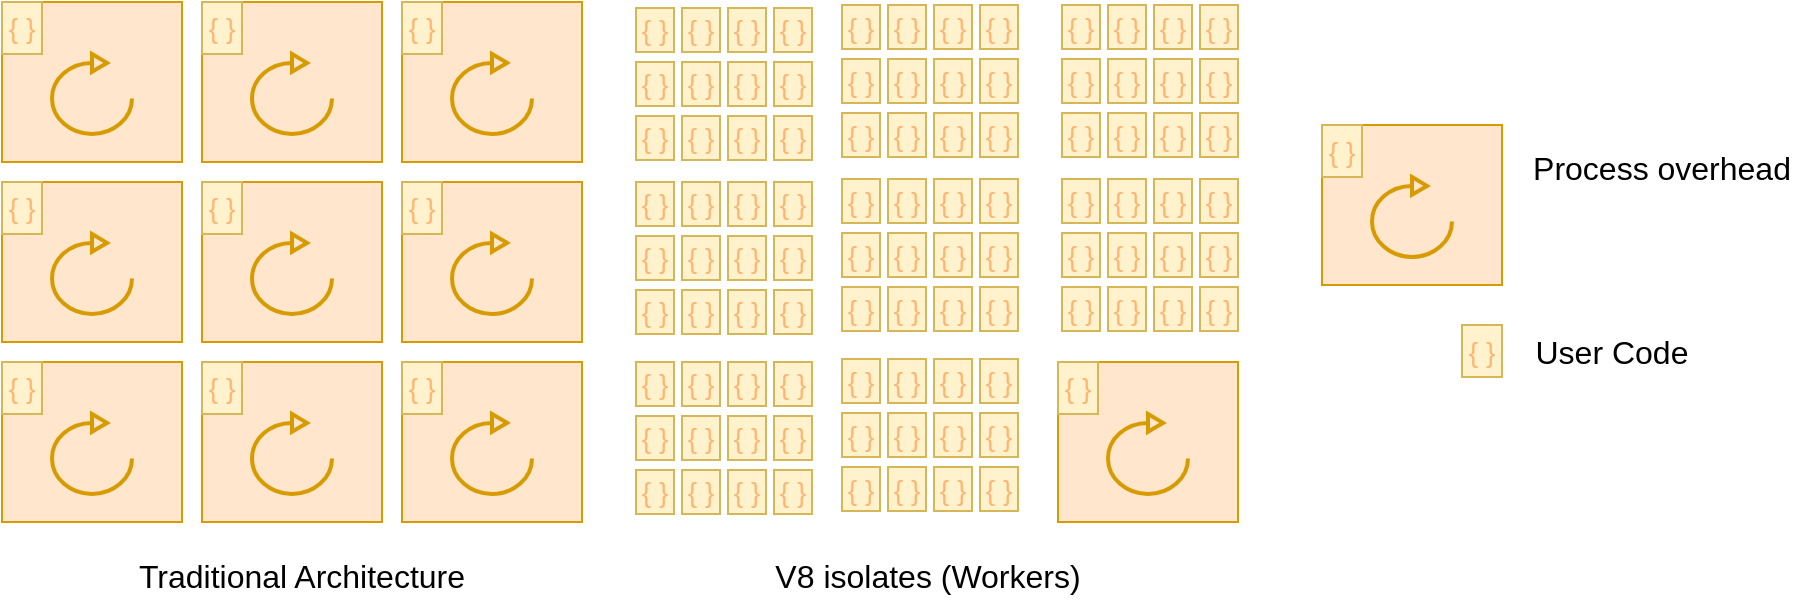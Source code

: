 <mxfile version="21.0.2" type="device"><diagram name="Page-1" id="n_CrgwmNGofPXnReMFju"><mxGraphModel dx="999" dy="666" grid="1" gridSize="10" guides="1" tooltips="1" connect="1" arrows="1" fold="1" page="1" pageScale="1" pageWidth="1169" pageHeight="827" math="0" shadow="0"><root><mxCell id="0"/><mxCell id="1" parent="0"/><mxCell id="n50sbPdN4_W5aUeC1VJb-4" value="" style="rounded=0;whiteSpace=wrap;html=1;fillColor=#ffe6cc;strokeColor=#d79b00;" vertex="1" parent="1"><mxGeometry x="160" y="240" width="90" height="80" as="geometry"/></mxCell><mxCell id="n50sbPdN4_W5aUeC1VJb-2" value="&lt;font color=&quot;#ffb570&quot; style=&quot;font-size: 14px;&quot;&gt;{ }&lt;/font&gt;" style="rounded=0;whiteSpace=wrap;html=1;fillColor=#fff2cc;strokeColor=#d6b656;" vertex="1" parent="1"><mxGeometry x="160" y="240" width="20" height="26" as="geometry"/></mxCell><mxCell id="n50sbPdN4_W5aUeC1VJb-3" value="" style="html=1;verticalLabelPosition=bottom;align=center;labelBackgroundColor=#ffffff;verticalAlign=top;strokeWidth=2;strokeColor=#d79b00;shadow=0;dashed=0;shape=mxgraph.ios7.icons.reload;fillColor=#ffe6cc;" vertex="1" parent="1"><mxGeometry x="185" y="266" width="40" height="40" as="geometry"/></mxCell><mxCell id="n50sbPdN4_W5aUeC1VJb-6" value="" style="rounded=0;whiteSpace=wrap;html=1;fillColor=#ffe6cc;strokeColor=#d79b00;" vertex="1" parent="1"><mxGeometry x="260" y="240" width="90" height="80" as="geometry"/></mxCell><mxCell id="n50sbPdN4_W5aUeC1VJb-7" value="&lt;font color=&quot;#ffb570&quot; style=&quot;font-size: 14px;&quot;&gt;{ }&lt;/font&gt;" style="rounded=0;whiteSpace=wrap;html=1;fillColor=#fff2cc;strokeColor=#d6b656;" vertex="1" parent="1"><mxGeometry x="260" y="240" width="20" height="26" as="geometry"/></mxCell><mxCell id="n50sbPdN4_W5aUeC1VJb-8" value="" style="html=1;verticalLabelPosition=bottom;align=center;labelBackgroundColor=#ffffff;verticalAlign=top;strokeWidth=2;strokeColor=#d79b00;shadow=0;dashed=0;shape=mxgraph.ios7.icons.reload;fillColor=#ffe6cc;" vertex="1" parent="1"><mxGeometry x="285" y="266" width="40" height="40" as="geometry"/></mxCell><mxCell id="n50sbPdN4_W5aUeC1VJb-9" value="" style="rounded=0;whiteSpace=wrap;html=1;fillColor=#ffe6cc;strokeColor=#d79b00;" vertex="1" parent="1"><mxGeometry x="360" y="240" width="90" height="80" as="geometry"/></mxCell><mxCell id="n50sbPdN4_W5aUeC1VJb-10" value="&lt;font color=&quot;#ffb570&quot; style=&quot;font-size: 14px;&quot;&gt;{ }&lt;/font&gt;" style="rounded=0;whiteSpace=wrap;html=1;fillColor=#fff2cc;strokeColor=#d6b656;" vertex="1" parent="1"><mxGeometry x="360" y="240" width="20" height="26" as="geometry"/></mxCell><mxCell id="n50sbPdN4_W5aUeC1VJb-11" value="" style="html=1;verticalLabelPosition=bottom;align=center;labelBackgroundColor=#ffffff;verticalAlign=top;strokeWidth=2;strokeColor=#d79b00;shadow=0;dashed=0;shape=mxgraph.ios7.icons.reload;fillColor=#ffe6cc;" vertex="1" parent="1"><mxGeometry x="385" y="266" width="40" height="40" as="geometry"/></mxCell><mxCell id="n50sbPdN4_W5aUeC1VJb-12" value="" style="rounded=0;whiteSpace=wrap;html=1;fillColor=#ffe6cc;strokeColor=#d79b00;" vertex="1" parent="1"><mxGeometry x="160" y="330" width="90" height="80" as="geometry"/></mxCell><mxCell id="n50sbPdN4_W5aUeC1VJb-13" value="&lt;font color=&quot;#ffb570&quot; style=&quot;font-size: 14px;&quot;&gt;{ }&lt;/font&gt;" style="rounded=0;whiteSpace=wrap;html=1;fillColor=#fff2cc;strokeColor=#d6b656;" vertex="1" parent="1"><mxGeometry x="160" y="330" width="20" height="26" as="geometry"/></mxCell><mxCell id="n50sbPdN4_W5aUeC1VJb-14" value="" style="html=1;verticalLabelPosition=bottom;align=center;labelBackgroundColor=#ffffff;verticalAlign=top;strokeWidth=2;strokeColor=#d79b00;shadow=0;dashed=0;shape=mxgraph.ios7.icons.reload;fillColor=#ffe6cc;" vertex="1" parent="1"><mxGeometry x="185" y="356" width="40" height="40" as="geometry"/></mxCell><mxCell id="n50sbPdN4_W5aUeC1VJb-15" value="" style="rounded=0;whiteSpace=wrap;html=1;fillColor=#ffe6cc;strokeColor=#d79b00;" vertex="1" parent="1"><mxGeometry x="260" y="330" width="90" height="80" as="geometry"/></mxCell><mxCell id="n50sbPdN4_W5aUeC1VJb-16" value="&lt;font color=&quot;#ffb570&quot; style=&quot;font-size: 14px;&quot;&gt;{ }&lt;/font&gt;" style="rounded=0;whiteSpace=wrap;html=1;fillColor=#fff2cc;strokeColor=#d6b656;" vertex="1" parent="1"><mxGeometry x="260" y="330" width="20" height="26" as="geometry"/></mxCell><mxCell id="n50sbPdN4_W5aUeC1VJb-17" value="" style="html=1;verticalLabelPosition=bottom;align=center;labelBackgroundColor=#ffffff;verticalAlign=top;strokeWidth=2;strokeColor=#d79b00;shadow=0;dashed=0;shape=mxgraph.ios7.icons.reload;fillColor=#ffe6cc;" vertex="1" parent="1"><mxGeometry x="285" y="356" width="40" height="40" as="geometry"/></mxCell><mxCell id="n50sbPdN4_W5aUeC1VJb-18" value="" style="rounded=0;whiteSpace=wrap;html=1;fillColor=#ffe6cc;strokeColor=#d79b00;" vertex="1" parent="1"><mxGeometry x="360" y="330" width="90" height="80" as="geometry"/></mxCell><mxCell id="n50sbPdN4_W5aUeC1VJb-19" value="&lt;font color=&quot;#ffb570&quot; style=&quot;font-size: 14px;&quot;&gt;{ }&lt;/font&gt;" style="rounded=0;whiteSpace=wrap;html=1;fillColor=#fff2cc;strokeColor=#d6b656;" vertex="1" parent="1"><mxGeometry x="360" y="330" width="20" height="26" as="geometry"/></mxCell><mxCell id="n50sbPdN4_W5aUeC1VJb-20" value="" style="html=1;verticalLabelPosition=bottom;align=center;labelBackgroundColor=#ffffff;verticalAlign=top;strokeWidth=2;strokeColor=#d79b00;shadow=0;dashed=0;shape=mxgraph.ios7.icons.reload;fillColor=#ffe6cc;" vertex="1" parent="1"><mxGeometry x="385" y="356" width="40" height="40" as="geometry"/></mxCell><mxCell id="n50sbPdN4_W5aUeC1VJb-21" value="" style="rounded=0;whiteSpace=wrap;html=1;fillColor=#ffe6cc;strokeColor=#d79b00;" vertex="1" parent="1"><mxGeometry x="160" y="420" width="90" height="80" as="geometry"/></mxCell><mxCell id="n50sbPdN4_W5aUeC1VJb-22" value="&lt;font color=&quot;#ffb570&quot; style=&quot;font-size: 14px;&quot;&gt;{ }&lt;/font&gt;" style="rounded=0;whiteSpace=wrap;html=1;fillColor=#fff2cc;strokeColor=#d6b656;" vertex="1" parent="1"><mxGeometry x="160" y="420" width="20" height="26" as="geometry"/></mxCell><mxCell id="n50sbPdN4_W5aUeC1VJb-23" value="" style="html=1;verticalLabelPosition=bottom;align=center;labelBackgroundColor=#ffffff;verticalAlign=top;strokeWidth=2;strokeColor=#d79b00;shadow=0;dashed=0;shape=mxgraph.ios7.icons.reload;fillColor=#ffe6cc;" vertex="1" parent="1"><mxGeometry x="185" y="446" width="40" height="40" as="geometry"/></mxCell><mxCell id="n50sbPdN4_W5aUeC1VJb-24" value="" style="rounded=0;whiteSpace=wrap;html=1;fillColor=#ffe6cc;strokeColor=#d79b00;" vertex="1" parent="1"><mxGeometry x="260" y="420" width="90" height="80" as="geometry"/></mxCell><mxCell id="n50sbPdN4_W5aUeC1VJb-25" value="&lt;font color=&quot;#ffb570&quot; style=&quot;font-size: 14px;&quot;&gt;{ }&lt;/font&gt;" style="rounded=0;whiteSpace=wrap;html=1;fillColor=#fff2cc;strokeColor=#d6b656;" vertex="1" parent="1"><mxGeometry x="260" y="420" width="20" height="26" as="geometry"/></mxCell><mxCell id="n50sbPdN4_W5aUeC1VJb-26" value="" style="html=1;verticalLabelPosition=bottom;align=center;labelBackgroundColor=#ffffff;verticalAlign=top;strokeWidth=2;strokeColor=#d79b00;shadow=0;dashed=0;shape=mxgraph.ios7.icons.reload;fillColor=#ffe6cc;" vertex="1" parent="1"><mxGeometry x="285" y="446" width="40" height="40" as="geometry"/></mxCell><mxCell id="n50sbPdN4_W5aUeC1VJb-27" value="" style="rounded=0;whiteSpace=wrap;html=1;fillColor=#ffe6cc;strokeColor=#d79b00;" vertex="1" parent="1"><mxGeometry x="360" y="420" width="90" height="80" as="geometry"/></mxCell><mxCell id="n50sbPdN4_W5aUeC1VJb-28" value="&lt;font color=&quot;#ffb570&quot; style=&quot;font-size: 14px;&quot;&gt;{ }&lt;/font&gt;" style="rounded=0;whiteSpace=wrap;html=1;fillColor=#fff2cc;strokeColor=#d6b656;" vertex="1" parent="1"><mxGeometry x="360" y="420" width="20" height="26" as="geometry"/></mxCell><mxCell id="n50sbPdN4_W5aUeC1VJb-29" value="" style="html=1;verticalLabelPosition=bottom;align=center;labelBackgroundColor=#ffffff;verticalAlign=top;strokeWidth=2;strokeColor=#d79b00;shadow=0;dashed=0;shape=mxgraph.ios7.icons.reload;fillColor=#ffe6cc;" vertex="1" parent="1"><mxGeometry x="385" y="446" width="40" height="40" as="geometry"/></mxCell><mxCell id="n50sbPdN4_W5aUeC1VJb-30" value="" style="rounded=0;whiteSpace=wrap;html=1;fillColor=#ffe6cc;strokeColor=#d79b00;" vertex="1" parent="1"><mxGeometry x="820" y="301.5" width="90" height="80" as="geometry"/></mxCell><mxCell id="n50sbPdN4_W5aUeC1VJb-31" value="&lt;font color=&quot;#ffb570&quot; style=&quot;font-size: 14px;&quot;&gt;{ }&lt;/font&gt;" style="rounded=0;whiteSpace=wrap;html=1;fillColor=#fff2cc;strokeColor=#d6b656;" vertex="1" parent="1"><mxGeometry x="820" y="301.5" width="20" height="26" as="geometry"/></mxCell><mxCell id="n50sbPdN4_W5aUeC1VJb-32" value="" style="html=1;verticalLabelPosition=bottom;align=center;labelBackgroundColor=#ffffff;verticalAlign=top;strokeWidth=2;strokeColor=#d79b00;shadow=0;dashed=0;shape=mxgraph.ios7.icons.reload;fillColor=#ffe6cc;" vertex="1" parent="1"><mxGeometry x="845" y="327.5" width="40" height="40" as="geometry"/></mxCell><mxCell id="n50sbPdN4_W5aUeC1VJb-33" value="&lt;font color=&quot;#ffb570&quot; style=&quot;font-size: 14px;&quot;&gt;{ }&lt;/font&gt;" style="rounded=0;whiteSpace=wrap;html=1;fillColor=#fff2cc;strokeColor=#d6b656;" vertex="1" parent="1"><mxGeometry x="477" y="243" width="19" height="22" as="geometry"/></mxCell><mxCell id="n50sbPdN4_W5aUeC1VJb-34" value="&lt;font color=&quot;#ffb570&quot; style=&quot;font-size: 14px;&quot;&gt;{ }&lt;/font&gt;" style="rounded=0;whiteSpace=wrap;html=1;fillColor=#fff2cc;strokeColor=#d6b656;" vertex="1" parent="1"><mxGeometry x="500" y="243" width="19" height="22" as="geometry"/></mxCell><mxCell id="n50sbPdN4_W5aUeC1VJb-36" value="&lt;font color=&quot;#ffb570&quot; style=&quot;font-size: 14px;&quot;&gt;{ }&lt;/font&gt;" style="rounded=0;whiteSpace=wrap;html=1;fillColor=#fff2cc;strokeColor=#d6b656;" vertex="1" parent="1"><mxGeometry x="500" y="270" width="19" height="22" as="geometry"/></mxCell><mxCell id="n50sbPdN4_W5aUeC1VJb-35" value="&lt;font color=&quot;#ffb570&quot; style=&quot;font-size: 14px;&quot;&gt;{ }&lt;/font&gt;" style="rounded=0;whiteSpace=wrap;html=1;fillColor=#fff2cc;strokeColor=#d6b656;" vertex="1" parent="1"><mxGeometry x="477" y="270" width="19" height="22" as="geometry"/></mxCell><mxCell id="n50sbPdN4_W5aUeC1VJb-41" value="&lt;font color=&quot;#ffb570&quot; style=&quot;font-size: 14px;&quot;&gt;{ }&lt;/font&gt;" style="rounded=0;whiteSpace=wrap;html=1;fillColor=#fff2cc;strokeColor=#d6b656;" vertex="1" parent="1"><mxGeometry x="477" y="297" width="19" height="22" as="geometry"/></mxCell><mxCell id="n50sbPdN4_W5aUeC1VJb-42" value="&lt;font color=&quot;#ffb570&quot; style=&quot;font-size: 14px;&quot;&gt;{ }&lt;/font&gt;" style="rounded=0;whiteSpace=wrap;html=1;fillColor=#fff2cc;strokeColor=#d6b656;" vertex="1" parent="1"><mxGeometry x="500" y="297" width="19" height="22" as="geometry"/></mxCell><mxCell id="n50sbPdN4_W5aUeC1VJb-43" value="&lt;font color=&quot;#ffb570&quot; style=&quot;font-size: 14px;&quot;&gt;{ }&lt;/font&gt;" style="rounded=0;whiteSpace=wrap;html=1;fillColor=#fff2cc;strokeColor=#d6b656;" vertex="1" parent="1"><mxGeometry x="523" y="297" width="19" height="22" as="geometry"/></mxCell><mxCell id="n50sbPdN4_W5aUeC1VJb-44" value="&lt;font color=&quot;#ffb570&quot; style=&quot;font-size: 14px;&quot;&gt;{ }&lt;/font&gt;" style="rounded=0;whiteSpace=wrap;html=1;fillColor=#fff2cc;strokeColor=#d6b656;strokeWidth=1;" vertex="1" parent="1"><mxGeometry x="546" y="297" width="19" height="22" as="geometry"/></mxCell><mxCell id="n50sbPdN4_W5aUeC1VJb-45" value="&lt;font color=&quot;#ffb570&quot; style=&quot;font-size: 14px;&quot;&gt;{ }&lt;/font&gt;" style="rounded=0;whiteSpace=wrap;html=1;fillColor=#fff2cc;strokeColor=#d6b656;" vertex="1" parent="1"><mxGeometry x="546" y="270" width="19" height="22" as="geometry"/></mxCell><mxCell id="n50sbPdN4_W5aUeC1VJb-46" value="&lt;font color=&quot;#ffb570&quot; style=&quot;font-size: 14px;&quot;&gt;{ }&lt;/font&gt;" style="rounded=0;whiteSpace=wrap;html=1;fillColor=#fff2cc;strokeColor=#d6b656;" vertex="1" parent="1"><mxGeometry x="523" y="270" width="19" height="22" as="geometry"/></mxCell><mxCell id="n50sbPdN4_W5aUeC1VJb-47" value="&lt;font color=&quot;#ffb570&quot; style=&quot;font-size: 14px;&quot;&gt;{ }&lt;/font&gt;" style="rounded=0;whiteSpace=wrap;html=1;fillColor=#fff2cc;strokeColor=#d6b656;" vertex="1" parent="1"><mxGeometry x="523" y="243" width="19" height="22" as="geometry"/></mxCell><mxCell id="n50sbPdN4_W5aUeC1VJb-48" value="&lt;font color=&quot;#ffb570&quot; style=&quot;font-size: 14px;&quot;&gt;{ }&lt;/font&gt;" style="rounded=0;whiteSpace=wrap;html=1;fillColor=#fff2cc;strokeColor=#d6b656;" vertex="1" parent="1"><mxGeometry x="546" y="243" width="19" height="22" as="geometry"/></mxCell><mxCell id="n50sbPdN4_W5aUeC1VJb-62" value="&lt;font color=&quot;#ffb570&quot; style=&quot;font-size: 14px;&quot;&gt;{ }&lt;/font&gt;" style="rounded=0;whiteSpace=wrap;html=1;fillColor=#fff2cc;strokeColor=#d6b656;" vertex="1" parent="1"><mxGeometry x="477" y="330" width="19" height="22" as="geometry"/></mxCell><mxCell id="n50sbPdN4_W5aUeC1VJb-63" value="&lt;font color=&quot;#ffb570&quot; style=&quot;font-size: 14px;&quot;&gt;{ }&lt;/font&gt;" style="rounded=0;whiteSpace=wrap;html=1;fillColor=#fff2cc;strokeColor=#d6b656;" vertex="1" parent="1"><mxGeometry x="500" y="330" width="19" height="22" as="geometry"/></mxCell><mxCell id="n50sbPdN4_W5aUeC1VJb-64" value="&lt;font color=&quot;#ffb570&quot; style=&quot;font-size: 14px;&quot;&gt;{ }&lt;/font&gt;" style="rounded=0;whiteSpace=wrap;html=1;fillColor=#fff2cc;strokeColor=#d6b656;" vertex="1" parent="1"><mxGeometry x="500" y="357" width="19" height="22" as="geometry"/></mxCell><mxCell id="n50sbPdN4_W5aUeC1VJb-65" value="&lt;font color=&quot;#ffb570&quot; style=&quot;font-size: 14px;&quot;&gt;{ }&lt;/font&gt;" style="rounded=0;whiteSpace=wrap;html=1;fillColor=#fff2cc;strokeColor=#d6b656;" vertex="1" parent="1"><mxGeometry x="477" y="357" width="19" height="22" as="geometry"/></mxCell><mxCell id="n50sbPdN4_W5aUeC1VJb-66" value="&lt;font color=&quot;#ffb570&quot; style=&quot;font-size: 14px;&quot;&gt;{ }&lt;/font&gt;" style="rounded=0;whiteSpace=wrap;html=1;fillColor=#fff2cc;strokeColor=#d6b656;" vertex="1" parent="1"><mxGeometry x="477" y="384" width="19" height="22" as="geometry"/></mxCell><mxCell id="n50sbPdN4_W5aUeC1VJb-67" value="&lt;font color=&quot;#ffb570&quot; style=&quot;font-size: 14px;&quot;&gt;{ }&lt;/font&gt;" style="rounded=0;whiteSpace=wrap;html=1;fillColor=#fff2cc;strokeColor=#d6b656;" vertex="1" parent="1"><mxGeometry x="500" y="384" width="19" height="22" as="geometry"/></mxCell><mxCell id="n50sbPdN4_W5aUeC1VJb-68" value="&lt;font color=&quot;#ffb570&quot; style=&quot;font-size: 14px;&quot;&gt;{ }&lt;/font&gt;" style="rounded=0;whiteSpace=wrap;html=1;fillColor=#fff2cc;strokeColor=#d6b656;" vertex="1" parent="1"><mxGeometry x="523" y="384" width="19" height="22" as="geometry"/></mxCell><mxCell id="n50sbPdN4_W5aUeC1VJb-69" value="&lt;font color=&quot;#ffb570&quot; style=&quot;font-size: 14px;&quot;&gt;{ }&lt;/font&gt;" style="rounded=0;whiteSpace=wrap;html=1;fillColor=#fff2cc;strokeColor=#d6b656;strokeWidth=1;" vertex="1" parent="1"><mxGeometry x="546" y="384" width="19" height="22" as="geometry"/></mxCell><mxCell id="n50sbPdN4_W5aUeC1VJb-70" value="&lt;font color=&quot;#ffb570&quot; style=&quot;font-size: 14px;&quot;&gt;{ }&lt;/font&gt;" style="rounded=0;whiteSpace=wrap;html=1;fillColor=#fff2cc;strokeColor=#d6b656;" vertex="1" parent="1"><mxGeometry x="546" y="357" width="19" height="22" as="geometry"/></mxCell><mxCell id="n50sbPdN4_W5aUeC1VJb-71" value="&lt;font color=&quot;#ffb570&quot; style=&quot;font-size: 14px;&quot;&gt;{ }&lt;/font&gt;" style="rounded=0;whiteSpace=wrap;html=1;fillColor=#fff2cc;strokeColor=#d6b656;" vertex="1" parent="1"><mxGeometry x="523" y="357" width="19" height="22" as="geometry"/></mxCell><mxCell id="n50sbPdN4_W5aUeC1VJb-72" value="&lt;font color=&quot;#ffb570&quot; style=&quot;font-size: 14px;&quot;&gt;{ }&lt;/font&gt;" style="rounded=0;whiteSpace=wrap;html=1;fillColor=#fff2cc;strokeColor=#d6b656;" vertex="1" parent="1"><mxGeometry x="523" y="330" width="19" height="22" as="geometry"/></mxCell><mxCell id="n50sbPdN4_W5aUeC1VJb-73" value="&lt;font color=&quot;#ffb570&quot; style=&quot;font-size: 14px;&quot;&gt;{ }&lt;/font&gt;" style="rounded=0;whiteSpace=wrap;html=1;fillColor=#fff2cc;strokeColor=#d6b656;" vertex="1" parent="1"><mxGeometry x="546" y="330" width="19" height="22" as="geometry"/></mxCell><mxCell id="n50sbPdN4_W5aUeC1VJb-74" value="&lt;font color=&quot;#ffb570&quot; style=&quot;font-size: 14px;&quot;&gt;{ }&lt;/font&gt;" style="rounded=0;whiteSpace=wrap;html=1;fillColor=#fff2cc;strokeColor=#d6b656;" vertex="1" parent="1"><mxGeometry x="477" y="420" width="19" height="22" as="geometry"/></mxCell><mxCell id="n50sbPdN4_W5aUeC1VJb-75" value="&lt;font color=&quot;#ffb570&quot; style=&quot;font-size: 14px;&quot;&gt;{ }&lt;/font&gt;" style="rounded=0;whiteSpace=wrap;html=1;fillColor=#fff2cc;strokeColor=#d6b656;" vertex="1" parent="1"><mxGeometry x="500" y="420" width="19" height="22" as="geometry"/></mxCell><mxCell id="n50sbPdN4_W5aUeC1VJb-76" value="&lt;font color=&quot;#ffb570&quot; style=&quot;font-size: 14px;&quot;&gt;{ }&lt;/font&gt;" style="rounded=0;whiteSpace=wrap;html=1;fillColor=#fff2cc;strokeColor=#d6b656;" vertex="1" parent="1"><mxGeometry x="500" y="447" width="19" height="22" as="geometry"/></mxCell><mxCell id="n50sbPdN4_W5aUeC1VJb-77" value="&lt;font color=&quot;#ffb570&quot; style=&quot;font-size: 14px;&quot;&gt;{ }&lt;/font&gt;" style="rounded=0;whiteSpace=wrap;html=1;fillColor=#fff2cc;strokeColor=#d6b656;" vertex="1" parent="1"><mxGeometry x="477" y="447" width="19" height="22" as="geometry"/></mxCell><mxCell id="n50sbPdN4_W5aUeC1VJb-78" value="&lt;font color=&quot;#ffb570&quot; style=&quot;font-size: 14px;&quot;&gt;{ }&lt;/font&gt;" style="rounded=0;whiteSpace=wrap;html=1;fillColor=#fff2cc;strokeColor=#d6b656;" vertex="1" parent="1"><mxGeometry x="477" y="474" width="19" height="22" as="geometry"/></mxCell><mxCell id="n50sbPdN4_W5aUeC1VJb-79" value="&lt;font color=&quot;#ffb570&quot; style=&quot;font-size: 14px;&quot;&gt;{ }&lt;/font&gt;" style="rounded=0;whiteSpace=wrap;html=1;fillColor=#fff2cc;strokeColor=#d6b656;" vertex="1" parent="1"><mxGeometry x="500" y="474" width="19" height="22" as="geometry"/></mxCell><mxCell id="n50sbPdN4_W5aUeC1VJb-80" value="&lt;font color=&quot;#ffb570&quot; style=&quot;font-size: 14px;&quot;&gt;{ }&lt;/font&gt;" style="rounded=0;whiteSpace=wrap;html=1;fillColor=#fff2cc;strokeColor=#d6b656;" vertex="1" parent="1"><mxGeometry x="523" y="474" width="19" height="22" as="geometry"/></mxCell><mxCell id="n50sbPdN4_W5aUeC1VJb-81" value="&lt;font color=&quot;#ffb570&quot; style=&quot;font-size: 14px;&quot;&gt;{ }&lt;/font&gt;" style="rounded=0;whiteSpace=wrap;html=1;fillColor=#fff2cc;strokeColor=#d6b656;strokeWidth=1;" vertex="1" parent="1"><mxGeometry x="546" y="474" width="19" height="22" as="geometry"/></mxCell><mxCell id="n50sbPdN4_W5aUeC1VJb-82" value="&lt;font color=&quot;#ffb570&quot; style=&quot;font-size: 14px;&quot;&gt;{ }&lt;/font&gt;" style="rounded=0;whiteSpace=wrap;html=1;fillColor=#fff2cc;strokeColor=#d6b656;" vertex="1" parent="1"><mxGeometry x="546" y="447" width="19" height="22" as="geometry"/></mxCell><mxCell id="n50sbPdN4_W5aUeC1VJb-83" value="&lt;font color=&quot;#ffb570&quot; style=&quot;font-size: 14px;&quot;&gt;{ }&lt;/font&gt;" style="rounded=0;whiteSpace=wrap;html=1;fillColor=#fff2cc;strokeColor=#d6b656;" vertex="1" parent="1"><mxGeometry x="523" y="447" width="19" height="22" as="geometry"/></mxCell><mxCell id="n50sbPdN4_W5aUeC1VJb-84" value="&lt;font color=&quot;#ffb570&quot; style=&quot;font-size: 14px;&quot;&gt;{ }&lt;/font&gt;" style="rounded=0;whiteSpace=wrap;html=1;fillColor=#fff2cc;strokeColor=#d6b656;" vertex="1" parent="1"><mxGeometry x="523" y="420" width="19" height="22" as="geometry"/></mxCell><mxCell id="n50sbPdN4_W5aUeC1VJb-85" value="&lt;font color=&quot;#ffb570&quot; style=&quot;font-size: 14px;&quot;&gt;{ }&lt;/font&gt;" style="rounded=0;whiteSpace=wrap;html=1;fillColor=#fff2cc;strokeColor=#d6b656;" vertex="1" parent="1"><mxGeometry x="546" y="420" width="19" height="22" as="geometry"/></mxCell><mxCell id="n50sbPdN4_W5aUeC1VJb-86" value="&lt;font color=&quot;#ffb570&quot; style=&quot;font-size: 14px;&quot;&gt;{ }&lt;/font&gt;" style="rounded=0;whiteSpace=wrap;html=1;fillColor=#fff2cc;strokeColor=#d6b656;" vertex="1" parent="1"><mxGeometry x="580" y="241.5" width="19" height="22" as="geometry"/></mxCell><mxCell id="n50sbPdN4_W5aUeC1VJb-87" value="&lt;font color=&quot;#ffb570&quot; style=&quot;font-size: 14px;&quot;&gt;{ }&lt;/font&gt;" style="rounded=0;whiteSpace=wrap;html=1;fillColor=#fff2cc;strokeColor=#d6b656;" vertex="1" parent="1"><mxGeometry x="603" y="241.5" width="19" height="22" as="geometry"/></mxCell><mxCell id="n50sbPdN4_W5aUeC1VJb-88" value="&lt;font color=&quot;#ffb570&quot; style=&quot;font-size: 14px;&quot;&gt;{ }&lt;/font&gt;" style="rounded=0;whiteSpace=wrap;html=1;fillColor=#fff2cc;strokeColor=#d6b656;" vertex="1" parent="1"><mxGeometry x="603" y="268.5" width="19" height="22" as="geometry"/></mxCell><mxCell id="n50sbPdN4_W5aUeC1VJb-89" value="&lt;font color=&quot;#ffb570&quot; style=&quot;font-size: 14px;&quot;&gt;{ }&lt;/font&gt;" style="rounded=0;whiteSpace=wrap;html=1;fillColor=#fff2cc;strokeColor=#d6b656;" vertex="1" parent="1"><mxGeometry x="580" y="268.5" width="19" height="22" as="geometry"/></mxCell><mxCell id="n50sbPdN4_W5aUeC1VJb-90" value="&lt;font color=&quot;#ffb570&quot; style=&quot;font-size: 14px;&quot;&gt;{ }&lt;/font&gt;" style="rounded=0;whiteSpace=wrap;html=1;fillColor=#fff2cc;strokeColor=#d6b656;" vertex="1" parent="1"><mxGeometry x="580" y="295.5" width="19" height="22" as="geometry"/></mxCell><mxCell id="n50sbPdN4_W5aUeC1VJb-91" value="&lt;font color=&quot;#ffb570&quot; style=&quot;font-size: 14px;&quot;&gt;{ }&lt;/font&gt;" style="rounded=0;whiteSpace=wrap;html=1;fillColor=#fff2cc;strokeColor=#d6b656;" vertex="1" parent="1"><mxGeometry x="603" y="295.5" width="19" height="22" as="geometry"/></mxCell><mxCell id="n50sbPdN4_W5aUeC1VJb-92" value="&lt;font color=&quot;#ffb570&quot; style=&quot;font-size: 14px;&quot;&gt;{ }&lt;/font&gt;" style="rounded=0;whiteSpace=wrap;html=1;fillColor=#fff2cc;strokeColor=#d6b656;" vertex="1" parent="1"><mxGeometry x="626" y="295.5" width="19" height="22" as="geometry"/></mxCell><mxCell id="n50sbPdN4_W5aUeC1VJb-93" value="&lt;font color=&quot;#ffb570&quot; style=&quot;font-size: 14px;&quot;&gt;{ }&lt;/font&gt;" style="rounded=0;whiteSpace=wrap;html=1;fillColor=#fff2cc;strokeColor=#d6b656;strokeWidth=1;" vertex="1" parent="1"><mxGeometry x="649" y="295.5" width="19" height="22" as="geometry"/></mxCell><mxCell id="n50sbPdN4_W5aUeC1VJb-94" value="&lt;font color=&quot;#ffb570&quot; style=&quot;font-size: 14px;&quot;&gt;{ }&lt;/font&gt;" style="rounded=0;whiteSpace=wrap;html=1;fillColor=#fff2cc;strokeColor=#d6b656;" vertex="1" parent="1"><mxGeometry x="649" y="268.5" width="19" height="22" as="geometry"/></mxCell><mxCell id="n50sbPdN4_W5aUeC1VJb-95" value="&lt;font color=&quot;#ffb570&quot; style=&quot;font-size: 14px;&quot;&gt;{ }&lt;/font&gt;" style="rounded=0;whiteSpace=wrap;html=1;fillColor=#fff2cc;strokeColor=#d6b656;" vertex="1" parent="1"><mxGeometry x="626" y="268.5" width="19" height="22" as="geometry"/></mxCell><mxCell id="n50sbPdN4_W5aUeC1VJb-96" value="&lt;font color=&quot;#ffb570&quot; style=&quot;font-size: 14px;&quot;&gt;{ }&lt;/font&gt;" style="rounded=0;whiteSpace=wrap;html=1;fillColor=#fff2cc;strokeColor=#d6b656;" vertex="1" parent="1"><mxGeometry x="626" y="241.5" width="19" height="22" as="geometry"/></mxCell><mxCell id="n50sbPdN4_W5aUeC1VJb-97" value="&lt;font color=&quot;#ffb570&quot; style=&quot;font-size: 14px;&quot;&gt;{ }&lt;/font&gt;" style="rounded=0;whiteSpace=wrap;html=1;fillColor=#fff2cc;strokeColor=#d6b656;" vertex="1" parent="1"><mxGeometry x="649" y="241.5" width="19" height="22" as="geometry"/></mxCell><mxCell id="n50sbPdN4_W5aUeC1VJb-98" value="&lt;font color=&quot;#ffb570&quot; style=&quot;font-size: 14px;&quot;&gt;{ }&lt;/font&gt;" style="rounded=0;whiteSpace=wrap;html=1;fillColor=#fff2cc;strokeColor=#d6b656;" vertex="1" parent="1"><mxGeometry x="580" y="328.5" width="19" height="22" as="geometry"/></mxCell><mxCell id="n50sbPdN4_W5aUeC1VJb-99" value="&lt;font color=&quot;#ffb570&quot; style=&quot;font-size: 14px;&quot;&gt;{ }&lt;/font&gt;" style="rounded=0;whiteSpace=wrap;html=1;fillColor=#fff2cc;strokeColor=#d6b656;" vertex="1" parent="1"><mxGeometry x="603" y="328.5" width="19" height="22" as="geometry"/></mxCell><mxCell id="n50sbPdN4_W5aUeC1VJb-100" value="&lt;font color=&quot;#ffb570&quot; style=&quot;font-size: 14px;&quot;&gt;{ }&lt;/font&gt;" style="rounded=0;whiteSpace=wrap;html=1;fillColor=#fff2cc;strokeColor=#d6b656;" vertex="1" parent="1"><mxGeometry x="603" y="355.5" width="19" height="22" as="geometry"/></mxCell><mxCell id="n50sbPdN4_W5aUeC1VJb-101" value="&lt;font color=&quot;#ffb570&quot; style=&quot;font-size: 14px;&quot;&gt;{ }&lt;/font&gt;" style="rounded=0;whiteSpace=wrap;html=1;fillColor=#fff2cc;strokeColor=#d6b656;" vertex="1" parent="1"><mxGeometry x="580" y="355.5" width="19" height="22" as="geometry"/></mxCell><mxCell id="n50sbPdN4_W5aUeC1VJb-102" value="&lt;font color=&quot;#ffb570&quot; style=&quot;font-size: 14px;&quot;&gt;{ }&lt;/font&gt;" style="rounded=0;whiteSpace=wrap;html=1;fillColor=#fff2cc;strokeColor=#d6b656;" vertex="1" parent="1"><mxGeometry x="580" y="382.5" width="19" height="22" as="geometry"/></mxCell><mxCell id="n50sbPdN4_W5aUeC1VJb-103" value="&lt;font color=&quot;#ffb570&quot; style=&quot;font-size: 14px;&quot;&gt;{ }&lt;/font&gt;" style="rounded=0;whiteSpace=wrap;html=1;fillColor=#fff2cc;strokeColor=#d6b656;" vertex="1" parent="1"><mxGeometry x="603" y="382.5" width="19" height="22" as="geometry"/></mxCell><mxCell id="n50sbPdN4_W5aUeC1VJb-104" value="&lt;font color=&quot;#ffb570&quot; style=&quot;font-size: 14px;&quot;&gt;{ }&lt;/font&gt;" style="rounded=0;whiteSpace=wrap;html=1;fillColor=#fff2cc;strokeColor=#d6b656;" vertex="1" parent="1"><mxGeometry x="626" y="382.5" width="19" height="22" as="geometry"/></mxCell><mxCell id="n50sbPdN4_W5aUeC1VJb-105" value="&lt;font color=&quot;#ffb570&quot; style=&quot;font-size: 14px;&quot;&gt;{ }&lt;/font&gt;" style="rounded=0;whiteSpace=wrap;html=1;fillColor=#fff2cc;strokeColor=#d6b656;strokeWidth=1;" vertex="1" parent="1"><mxGeometry x="649" y="382.5" width="19" height="22" as="geometry"/></mxCell><mxCell id="n50sbPdN4_W5aUeC1VJb-106" value="&lt;font color=&quot;#ffb570&quot; style=&quot;font-size: 14px;&quot;&gt;{ }&lt;/font&gt;" style="rounded=0;whiteSpace=wrap;html=1;fillColor=#fff2cc;strokeColor=#d6b656;" vertex="1" parent="1"><mxGeometry x="649" y="355.5" width="19" height="22" as="geometry"/></mxCell><mxCell id="n50sbPdN4_W5aUeC1VJb-107" value="&lt;font color=&quot;#ffb570&quot; style=&quot;font-size: 14px;&quot;&gt;{ }&lt;/font&gt;" style="rounded=0;whiteSpace=wrap;html=1;fillColor=#fff2cc;strokeColor=#d6b656;" vertex="1" parent="1"><mxGeometry x="626" y="355.5" width="19" height="22" as="geometry"/></mxCell><mxCell id="n50sbPdN4_W5aUeC1VJb-108" value="&lt;font color=&quot;#ffb570&quot; style=&quot;font-size: 14px;&quot;&gt;{ }&lt;/font&gt;" style="rounded=0;whiteSpace=wrap;html=1;fillColor=#fff2cc;strokeColor=#d6b656;" vertex="1" parent="1"><mxGeometry x="626" y="328.5" width="19" height="22" as="geometry"/></mxCell><mxCell id="n50sbPdN4_W5aUeC1VJb-109" value="&lt;font color=&quot;#ffb570&quot; style=&quot;font-size: 14px;&quot;&gt;{ }&lt;/font&gt;" style="rounded=0;whiteSpace=wrap;html=1;fillColor=#fff2cc;strokeColor=#d6b656;" vertex="1" parent="1"><mxGeometry x="649" y="328.5" width="19" height="22" as="geometry"/></mxCell><mxCell id="n50sbPdN4_W5aUeC1VJb-110" value="&lt;font color=&quot;#ffb570&quot; style=&quot;font-size: 14px;&quot;&gt;{ }&lt;/font&gt;" style="rounded=0;whiteSpace=wrap;html=1;fillColor=#fff2cc;strokeColor=#d6b656;" vertex="1" parent="1"><mxGeometry x="580" y="418.5" width="19" height="22" as="geometry"/></mxCell><mxCell id="n50sbPdN4_W5aUeC1VJb-111" value="&lt;font color=&quot;#ffb570&quot; style=&quot;font-size: 14px;&quot;&gt;{ }&lt;/font&gt;" style="rounded=0;whiteSpace=wrap;html=1;fillColor=#fff2cc;strokeColor=#d6b656;" vertex="1" parent="1"><mxGeometry x="603" y="418.5" width="19" height="22" as="geometry"/></mxCell><mxCell id="n50sbPdN4_W5aUeC1VJb-112" value="&lt;font color=&quot;#ffb570&quot; style=&quot;font-size: 14px;&quot;&gt;{ }&lt;/font&gt;" style="rounded=0;whiteSpace=wrap;html=1;fillColor=#fff2cc;strokeColor=#d6b656;" vertex="1" parent="1"><mxGeometry x="603" y="445.5" width="19" height="22" as="geometry"/></mxCell><mxCell id="n50sbPdN4_W5aUeC1VJb-113" value="&lt;font color=&quot;#ffb570&quot; style=&quot;font-size: 14px;&quot;&gt;{ }&lt;/font&gt;" style="rounded=0;whiteSpace=wrap;html=1;fillColor=#fff2cc;strokeColor=#d6b656;" vertex="1" parent="1"><mxGeometry x="580" y="445.5" width="19" height="22" as="geometry"/></mxCell><mxCell id="n50sbPdN4_W5aUeC1VJb-114" value="&lt;font color=&quot;#ffb570&quot; style=&quot;font-size: 14px;&quot;&gt;{ }&lt;/font&gt;" style="rounded=0;whiteSpace=wrap;html=1;fillColor=#fff2cc;strokeColor=#d6b656;" vertex="1" parent="1"><mxGeometry x="580" y="472.5" width="19" height="22" as="geometry"/></mxCell><mxCell id="n50sbPdN4_W5aUeC1VJb-115" value="&lt;font color=&quot;#ffb570&quot; style=&quot;font-size: 14px;&quot;&gt;{ }&lt;/font&gt;" style="rounded=0;whiteSpace=wrap;html=1;fillColor=#fff2cc;strokeColor=#d6b656;" vertex="1" parent="1"><mxGeometry x="603" y="472.5" width="19" height="22" as="geometry"/></mxCell><mxCell id="n50sbPdN4_W5aUeC1VJb-116" value="&lt;font color=&quot;#ffb570&quot; style=&quot;font-size: 14px;&quot;&gt;{ }&lt;/font&gt;" style="rounded=0;whiteSpace=wrap;html=1;fillColor=#fff2cc;strokeColor=#d6b656;" vertex="1" parent="1"><mxGeometry x="626" y="472.5" width="19" height="22" as="geometry"/></mxCell><mxCell id="n50sbPdN4_W5aUeC1VJb-117" value="&lt;font color=&quot;#ffb570&quot; style=&quot;font-size: 14px;&quot;&gt;{ }&lt;/font&gt;" style="rounded=0;whiteSpace=wrap;html=1;fillColor=#fff2cc;strokeColor=#d6b656;strokeWidth=1;" vertex="1" parent="1"><mxGeometry x="649" y="472.5" width="19" height="22" as="geometry"/></mxCell><mxCell id="n50sbPdN4_W5aUeC1VJb-118" value="&lt;font color=&quot;#ffb570&quot; style=&quot;font-size: 14px;&quot;&gt;{ }&lt;/font&gt;" style="rounded=0;whiteSpace=wrap;html=1;fillColor=#fff2cc;strokeColor=#d6b656;" vertex="1" parent="1"><mxGeometry x="649" y="445.5" width="19" height="22" as="geometry"/></mxCell><mxCell id="n50sbPdN4_W5aUeC1VJb-119" value="&lt;font color=&quot;#ffb570&quot; style=&quot;font-size: 14px;&quot;&gt;{ }&lt;/font&gt;" style="rounded=0;whiteSpace=wrap;html=1;fillColor=#fff2cc;strokeColor=#d6b656;" vertex="1" parent="1"><mxGeometry x="626" y="445.5" width="19" height="22" as="geometry"/></mxCell><mxCell id="n50sbPdN4_W5aUeC1VJb-120" value="&lt;font color=&quot;#ffb570&quot; style=&quot;font-size: 14px;&quot;&gt;{ }&lt;/font&gt;" style="rounded=0;whiteSpace=wrap;html=1;fillColor=#fff2cc;strokeColor=#d6b656;" vertex="1" parent="1"><mxGeometry x="626" y="418.5" width="19" height="22" as="geometry"/></mxCell><mxCell id="n50sbPdN4_W5aUeC1VJb-121" value="&lt;font color=&quot;#ffb570&quot; style=&quot;font-size: 14px;&quot;&gt;{ }&lt;/font&gt;" style="rounded=0;whiteSpace=wrap;html=1;fillColor=#fff2cc;strokeColor=#d6b656;" vertex="1" parent="1"><mxGeometry x="649" y="418.5" width="19" height="22" as="geometry"/></mxCell><mxCell id="n50sbPdN4_W5aUeC1VJb-122" value="&lt;font color=&quot;#ffb570&quot; style=&quot;font-size: 14px;&quot;&gt;{ }&lt;/font&gt;" style="rounded=0;whiteSpace=wrap;html=1;fillColor=#fff2cc;strokeColor=#d6b656;" vertex="1" parent="1"><mxGeometry x="690" y="241.5" width="19" height="22" as="geometry"/></mxCell><mxCell id="n50sbPdN4_W5aUeC1VJb-123" value="&lt;font color=&quot;#ffb570&quot; style=&quot;font-size: 14px;&quot;&gt;{ }&lt;/font&gt;" style="rounded=0;whiteSpace=wrap;html=1;fillColor=#fff2cc;strokeColor=#d6b656;" vertex="1" parent="1"><mxGeometry x="713" y="241.5" width="19" height="22" as="geometry"/></mxCell><mxCell id="n50sbPdN4_W5aUeC1VJb-124" value="&lt;font color=&quot;#ffb570&quot; style=&quot;font-size: 14px;&quot;&gt;{ }&lt;/font&gt;" style="rounded=0;whiteSpace=wrap;html=1;fillColor=#fff2cc;strokeColor=#d6b656;" vertex="1" parent="1"><mxGeometry x="713" y="268.5" width="19" height="22" as="geometry"/></mxCell><mxCell id="n50sbPdN4_W5aUeC1VJb-125" value="&lt;font color=&quot;#ffb570&quot; style=&quot;font-size: 14px;&quot;&gt;{ }&lt;/font&gt;" style="rounded=0;whiteSpace=wrap;html=1;fillColor=#fff2cc;strokeColor=#d6b656;" vertex="1" parent="1"><mxGeometry x="690" y="268.5" width="19" height="22" as="geometry"/></mxCell><mxCell id="n50sbPdN4_W5aUeC1VJb-126" value="&lt;font color=&quot;#ffb570&quot; style=&quot;font-size: 14px;&quot;&gt;{ }&lt;/font&gt;" style="rounded=0;whiteSpace=wrap;html=1;fillColor=#fff2cc;strokeColor=#d6b656;" vertex="1" parent="1"><mxGeometry x="690" y="295.5" width="19" height="22" as="geometry"/></mxCell><mxCell id="n50sbPdN4_W5aUeC1VJb-127" value="&lt;font color=&quot;#ffb570&quot; style=&quot;font-size: 14px;&quot;&gt;{ }&lt;/font&gt;" style="rounded=0;whiteSpace=wrap;html=1;fillColor=#fff2cc;strokeColor=#d6b656;" vertex="1" parent="1"><mxGeometry x="713" y="295.5" width="19" height="22" as="geometry"/></mxCell><mxCell id="n50sbPdN4_W5aUeC1VJb-128" value="&lt;font color=&quot;#ffb570&quot; style=&quot;font-size: 14px;&quot;&gt;{ }&lt;/font&gt;" style="rounded=0;whiteSpace=wrap;html=1;fillColor=#fff2cc;strokeColor=#d6b656;" vertex="1" parent="1"><mxGeometry x="736" y="295.5" width="19" height="22" as="geometry"/></mxCell><mxCell id="n50sbPdN4_W5aUeC1VJb-129" value="&lt;font color=&quot;#ffb570&quot; style=&quot;font-size: 14px;&quot;&gt;{ }&lt;/font&gt;" style="rounded=0;whiteSpace=wrap;html=1;fillColor=#fff2cc;strokeColor=#d6b656;strokeWidth=1;" vertex="1" parent="1"><mxGeometry x="759" y="295.5" width="19" height="22" as="geometry"/></mxCell><mxCell id="n50sbPdN4_W5aUeC1VJb-130" value="&lt;font color=&quot;#ffb570&quot; style=&quot;font-size: 14px;&quot;&gt;{ }&lt;/font&gt;" style="rounded=0;whiteSpace=wrap;html=1;fillColor=#fff2cc;strokeColor=#d6b656;" vertex="1" parent="1"><mxGeometry x="759" y="268.5" width="19" height="22" as="geometry"/></mxCell><mxCell id="n50sbPdN4_W5aUeC1VJb-131" value="&lt;font color=&quot;#ffb570&quot; style=&quot;font-size: 14px;&quot;&gt;{ }&lt;/font&gt;" style="rounded=0;whiteSpace=wrap;html=1;fillColor=#fff2cc;strokeColor=#d6b656;" vertex="1" parent="1"><mxGeometry x="736" y="268.5" width="19" height="22" as="geometry"/></mxCell><mxCell id="n50sbPdN4_W5aUeC1VJb-132" value="&lt;font color=&quot;#ffb570&quot; style=&quot;font-size: 14px;&quot;&gt;{ }&lt;/font&gt;" style="rounded=0;whiteSpace=wrap;html=1;fillColor=#fff2cc;strokeColor=#d6b656;" vertex="1" parent="1"><mxGeometry x="736" y="241.5" width="19" height="22" as="geometry"/></mxCell><mxCell id="n50sbPdN4_W5aUeC1VJb-133" value="&lt;font color=&quot;#ffb570&quot; style=&quot;font-size: 14px;&quot;&gt;{ }&lt;/font&gt;" style="rounded=0;whiteSpace=wrap;html=1;fillColor=#fff2cc;strokeColor=#d6b656;" vertex="1" parent="1"><mxGeometry x="759" y="241.5" width="19" height="22" as="geometry"/></mxCell><mxCell id="n50sbPdN4_W5aUeC1VJb-134" value="&lt;font color=&quot;#ffb570&quot; style=&quot;font-size: 14px;&quot;&gt;{ }&lt;/font&gt;" style="rounded=0;whiteSpace=wrap;html=1;fillColor=#fff2cc;strokeColor=#d6b656;" vertex="1" parent="1"><mxGeometry x="690" y="328.5" width="19" height="22" as="geometry"/></mxCell><mxCell id="n50sbPdN4_W5aUeC1VJb-135" value="&lt;font color=&quot;#ffb570&quot; style=&quot;font-size: 14px;&quot;&gt;{ }&lt;/font&gt;" style="rounded=0;whiteSpace=wrap;html=1;fillColor=#fff2cc;strokeColor=#d6b656;" vertex="1" parent="1"><mxGeometry x="713" y="328.5" width="19" height="22" as="geometry"/></mxCell><mxCell id="n50sbPdN4_W5aUeC1VJb-136" value="&lt;font color=&quot;#ffb570&quot; style=&quot;font-size: 14px;&quot;&gt;{ }&lt;/font&gt;" style="rounded=0;whiteSpace=wrap;html=1;fillColor=#fff2cc;strokeColor=#d6b656;" vertex="1" parent="1"><mxGeometry x="713" y="355.5" width="19" height="22" as="geometry"/></mxCell><mxCell id="n50sbPdN4_W5aUeC1VJb-137" value="&lt;font color=&quot;#ffb570&quot; style=&quot;font-size: 14px;&quot;&gt;{ }&lt;/font&gt;" style="rounded=0;whiteSpace=wrap;html=1;fillColor=#fff2cc;strokeColor=#d6b656;" vertex="1" parent="1"><mxGeometry x="690" y="355.5" width="19" height="22" as="geometry"/></mxCell><mxCell id="n50sbPdN4_W5aUeC1VJb-138" value="&lt;font color=&quot;#ffb570&quot; style=&quot;font-size: 14px;&quot;&gt;{ }&lt;/font&gt;" style="rounded=0;whiteSpace=wrap;html=1;fillColor=#fff2cc;strokeColor=#d6b656;" vertex="1" parent="1"><mxGeometry x="690" y="382.5" width="19" height="22" as="geometry"/></mxCell><mxCell id="n50sbPdN4_W5aUeC1VJb-139" value="&lt;font color=&quot;#ffb570&quot; style=&quot;font-size: 14px;&quot;&gt;{ }&lt;/font&gt;" style="rounded=0;whiteSpace=wrap;html=1;fillColor=#fff2cc;strokeColor=#d6b656;" vertex="1" parent="1"><mxGeometry x="713" y="382.5" width="19" height="22" as="geometry"/></mxCell><mxCell id="n50sbPdN4_W5aUeC1VJb-140" value="&lt;font color=&quot;#ffb570&quot; style=&quot;font-size: 14px;&quot;&gt;{ }&lt;/font&gt;" style="rounded=0;whiteSpace=wrap;html=1;fillColor=#fff2cc;strokeColor=#d6b656;" vertex="1" parent="1"><mxGeometry x="736" y="382.5" width="19" height="22" as="geometry"/></mxCell><mxCell id="n50sbPdN4_W5aUeC1VJb-141" value="&lt;font color=&quot;#ffb570&quot; style=&quot;font-size: 14px;&quot;&gt;{ }&lt;/font&gt;" style="rounded=0;whiteSpace=wrap;html=1;fillColor=#fff2cc;strokeColor=#d6b656;strokeWidth=1;" vertex="1" parent="1"><mxGeometry x="759" y="382.5" width="19" height="22" as="geometry"/></mxCell><mxCell id="n50sbPdN4_W5aUeC1VJb-142" value="&lt;font color=&quot;#ffb570&quot; style=&quot;font-size: 14px;&quot;&gt;{ }&lt;/font&gt;" style="rounded=0;whiteSpace=wrap;html=1;fillColor=#fff2cc;strokeColor=#d6b656;" vertex="1" parent="1"><mxGeometry x="759" y="355.5" width="19" height="22" as="geometry"/></mxCell><mxCell id="n50sbPdN4_W5aUeC1VJb-143" value="&lt;font color=&quot;#ffb570&quot; style=&quot;font-size: 14px;&quot;&gt;{ }&lt;/font&gt;" style="rounded=0;whiteSpace=wrap;html=1;fillColor=#fff2cc;strokeColor=#d6b656;" vertex="1" parent="1"><mxGeometry x="736" y="355.5" width="19" height="22" as="geometry"/></mxCell><mxCell id="n50sbPdN4_W5aUeC1VJb-144" value="&lt;font color=&quot;#ffb570&quot; style=&quot;font-size: 14px;&quot;&gt;{ }&lt;/font&gt;" style="rounded=0;whiteSpace=wrap;html=1;fillColor=#fff2cc;strokeColor=#d6b656;" vertex="1" parent="1"><mxGeometry x="736" y="328.5" width="19" height="22" as="geometry"/></mxCell><mxCell id="n50sbPdN4_W5aUeC1VJb-145" value="&lt;font color=&quot;#ffb570&quot; style=&quot;font-size: 14px;&quot;&gt;{ }&lt;/font&gt;" style="rounded=0;whiteSpace=wrap;html=1;fillColor=#fff2cc;strokeColor=#d6b656;" vertex="1" parent="1"><mxGeometry x="759" y="328.5" width="19" height="22" as="geometry"/></mxCell><mxCell id="n50sbPdN4_W5aUeC1VJb-158" value="" style="rounded=0;whiteSpace=wrap;html=1;fillColor=#ffe6cc;strokeColor=#d79b00;" vertex="1" parent="1"><mxGeometry x="688" y="420" width="90" height="80" as="geometry"/></mxCell><mxCell id="n50sbPdN4_W5aUeC1VJb-159" value="&lt;font color=&quot;#ffb570&quot; style=&quot;font-size: 14px;&quot;&gt;{ }&lt;/font&gt;" style="rounded=0;whiteSpace=wrap;html=1;fillColor=#fff2cc;strokeColor=#d6b656;" vertex="1" parent="1"><mxGeometry x="688" y="420" width="20" height="26" as="geometry"/></mxCell><mxCell id="n50sbPdN4_W5aUeC1VJb-160" value="" style="html=1;verticalLabelPosition=bottom;align=center;labelBackgroundColor=#ffffff;verticalAlign=top;strokeWidth=2;strokeColor=#d79b00;shadow=0;dashed=0;shape=mxgraph.ios7.icons.reload;fillColor=#ffe6cc;" vertex="1" parent="1"><mxGeometry x="713" y="446" width="40" height="40" as="geometry"/></mxCell><mxCell id="n50sbPdN4_W5aUeC1VJb-161" value="&lt;font color=&quot;#ffb570&quot; style=&quot;font-size: 14px;&quot;&gt;{ }&lt;/font&gt;" style="rounded=0;whiteSpace=wrap;html=1;fillColor=#fff2cc;strokeColor=#d6b656;" vertex="1" parent="1"><mxGeometry x="890" y="401.5" width="20" height="26" as="geometry"/></mxCell><mxCell id="n50sbPdN4_W5aUeC1VJb-162" value="&lt;font style=&quot;font-size: 16px;&quot;&gt;User Code&lt;/font&gt;" style="text;html=1;strokeColor=none;fillColor=none;align=center;verticalAlign=middle;whiteSpace=wrap;rounded=0;" vertex="1" parent="1"><mxGeometry x="920" y="397" width="90" height="35" as="geometry"/></mxCell><mxCell id="n50sbPdN4_W5aUeC1VJb-164" value="&lt;font style=&quot;font-size: 16px;&quot;&gt;Traditional Architecture&lt;/font&gt;" style="text;html=1;strokeColor=none;fillColor=none;align=center;verticalAlign=middle;whiteSpace=wrap;rounded=0;" vertex="1" parent="1"><mxGeometry x="220" y="510" width="180" height="34" as="geometry"/></mxCell><mxCell id="n50sbPdN4_W5aUeC1VJb-165" value="&lt;font style=&quot;font-size: 16px;&quot;&gt;V8 isolates (Workers)&lt;/font&gt;" style="text;html=1;strokeColor=none;fillColor=none;align=center;verticalAlign=middle;whiteSpace=wrap;rounded=0;" vertex="1" parent="1"><mxGeometry x="533" y="510" width="180" height="34" as="geometry"/></mxCell><mxCell id="n50sbPdN4_W5aUeC1VJb-166" value="&lt;font style=&quot;font-size: 16px;&quot;&gt;Process overhead&lt;/font&gt;" style="text;html=1;strokeColor=none;fillColor=none;align=center;verticalAlign=middle;whiteSpace=wrap;rounded=0;" vertex="1" parent="1"><mxGeometry x="920" y="306" width="140" height="34" as="geometry"/></mxCell></root></mxGraphModel></diagram></mxfile>
